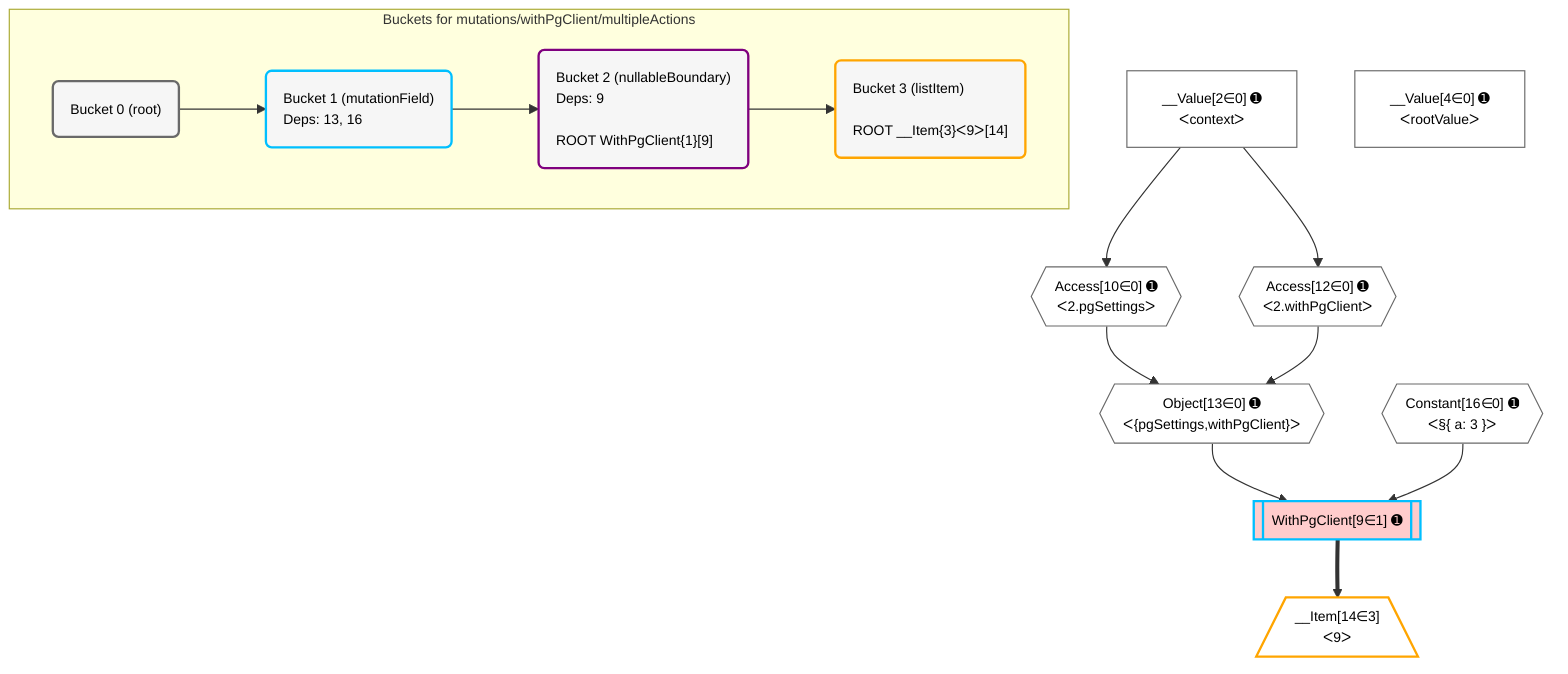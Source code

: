 %%{init: {'themeVariables': { 'fontSize': '12px'}}}%%
graph TD
    classDef path fill:#eee,stroke:#000,color:#000
    classDef plan fill:#fff,stroke-width:1px,color:#000
    classDef itemplan fill:#fff,stroke-width:2px,color:#000
    classDef unbatchedplan fill:#dff,stroke-width:1px,color:#000
    classDef sideeffectplan fill:#fcc,stroke-width:2px,color:#000
    classDef bucket fill:#f6f6f6,color:#000,stroke-width:2px,text-align:left

    subgraph "Buckets for mutations/withPgClient/multipleActions"
    Bucket0("Bucket 0 (root)"):::bucket
    Bucket1("Bucket 1 (mutationField)<br />Deps: 13, 16"):::bucket
    Bucket2("Bucket 2 (nullableBoundary)<br />Deps: 9<br /><br />ROOT WithPgClient{1}[9]"):::bucket
    Bucket3("Bucket 3 (listItem)<br /><br />ROOT __Item{3}ᐸ9ᐳ[14]"):::bucket
    end
    Bucket0 --> Bucket1
    Bucket1 --> Bucket2
    Bucket2 --> Bucket3

    %% plan dependencies
    Object13{{"Object[13∈0] ➊<br />ᐸ{pgSettings,withPgClient}ᐳ"}}:::plan
    Access10{{"Access[10∈0] ➊<br />ᐸ2.pgSettingsᐳ"}}:::plan
    Access12{{"Access[12∈0] ➊<br />ᐸ2.withPgClientᐳ"}}:::plan
    Access10 & Access12 --> Object13
    __Value2["__Value[2∈0] ➊<br />ᐸcontextᐳ"]:::plan
    __Value2 --> Access10
    __Value2 --> Access12
    __Value4["__Value[4∈0] ➊<br />ᐸrootValueᐳ"]:::plan
    Constant16{{"Constant[16∈0] ➊<br />ᐸ§{ a: 3 }ᐳ"}}:::plan
    WithPgClient9[["WithPgClient[9∈1] ➊"]]:::sideeffectplan
    Object13 & Constant16 --> WithPgClient9
    __Item14[/"__Item[14∈3]<br />ᐸ9ᐳ"\]:::itemplan
    WithPgClient9 ==> __Item14

    %% define steps
    classDef bucket0 stroke:#696969
    class Bucket0,__Value2,__Value4,Access10,Access12,Object13,Constant16 bucket0
    classDef bucket1 stroke:#00bfff
    class Bucket1,WithPgClient9 bucket1
    classDef bucket2 stroke:#7f007f
    class Bucket2 bucket2
    classDef bucket3 stroke:#ffa500
    class Bucket3,__Item14 bucket3